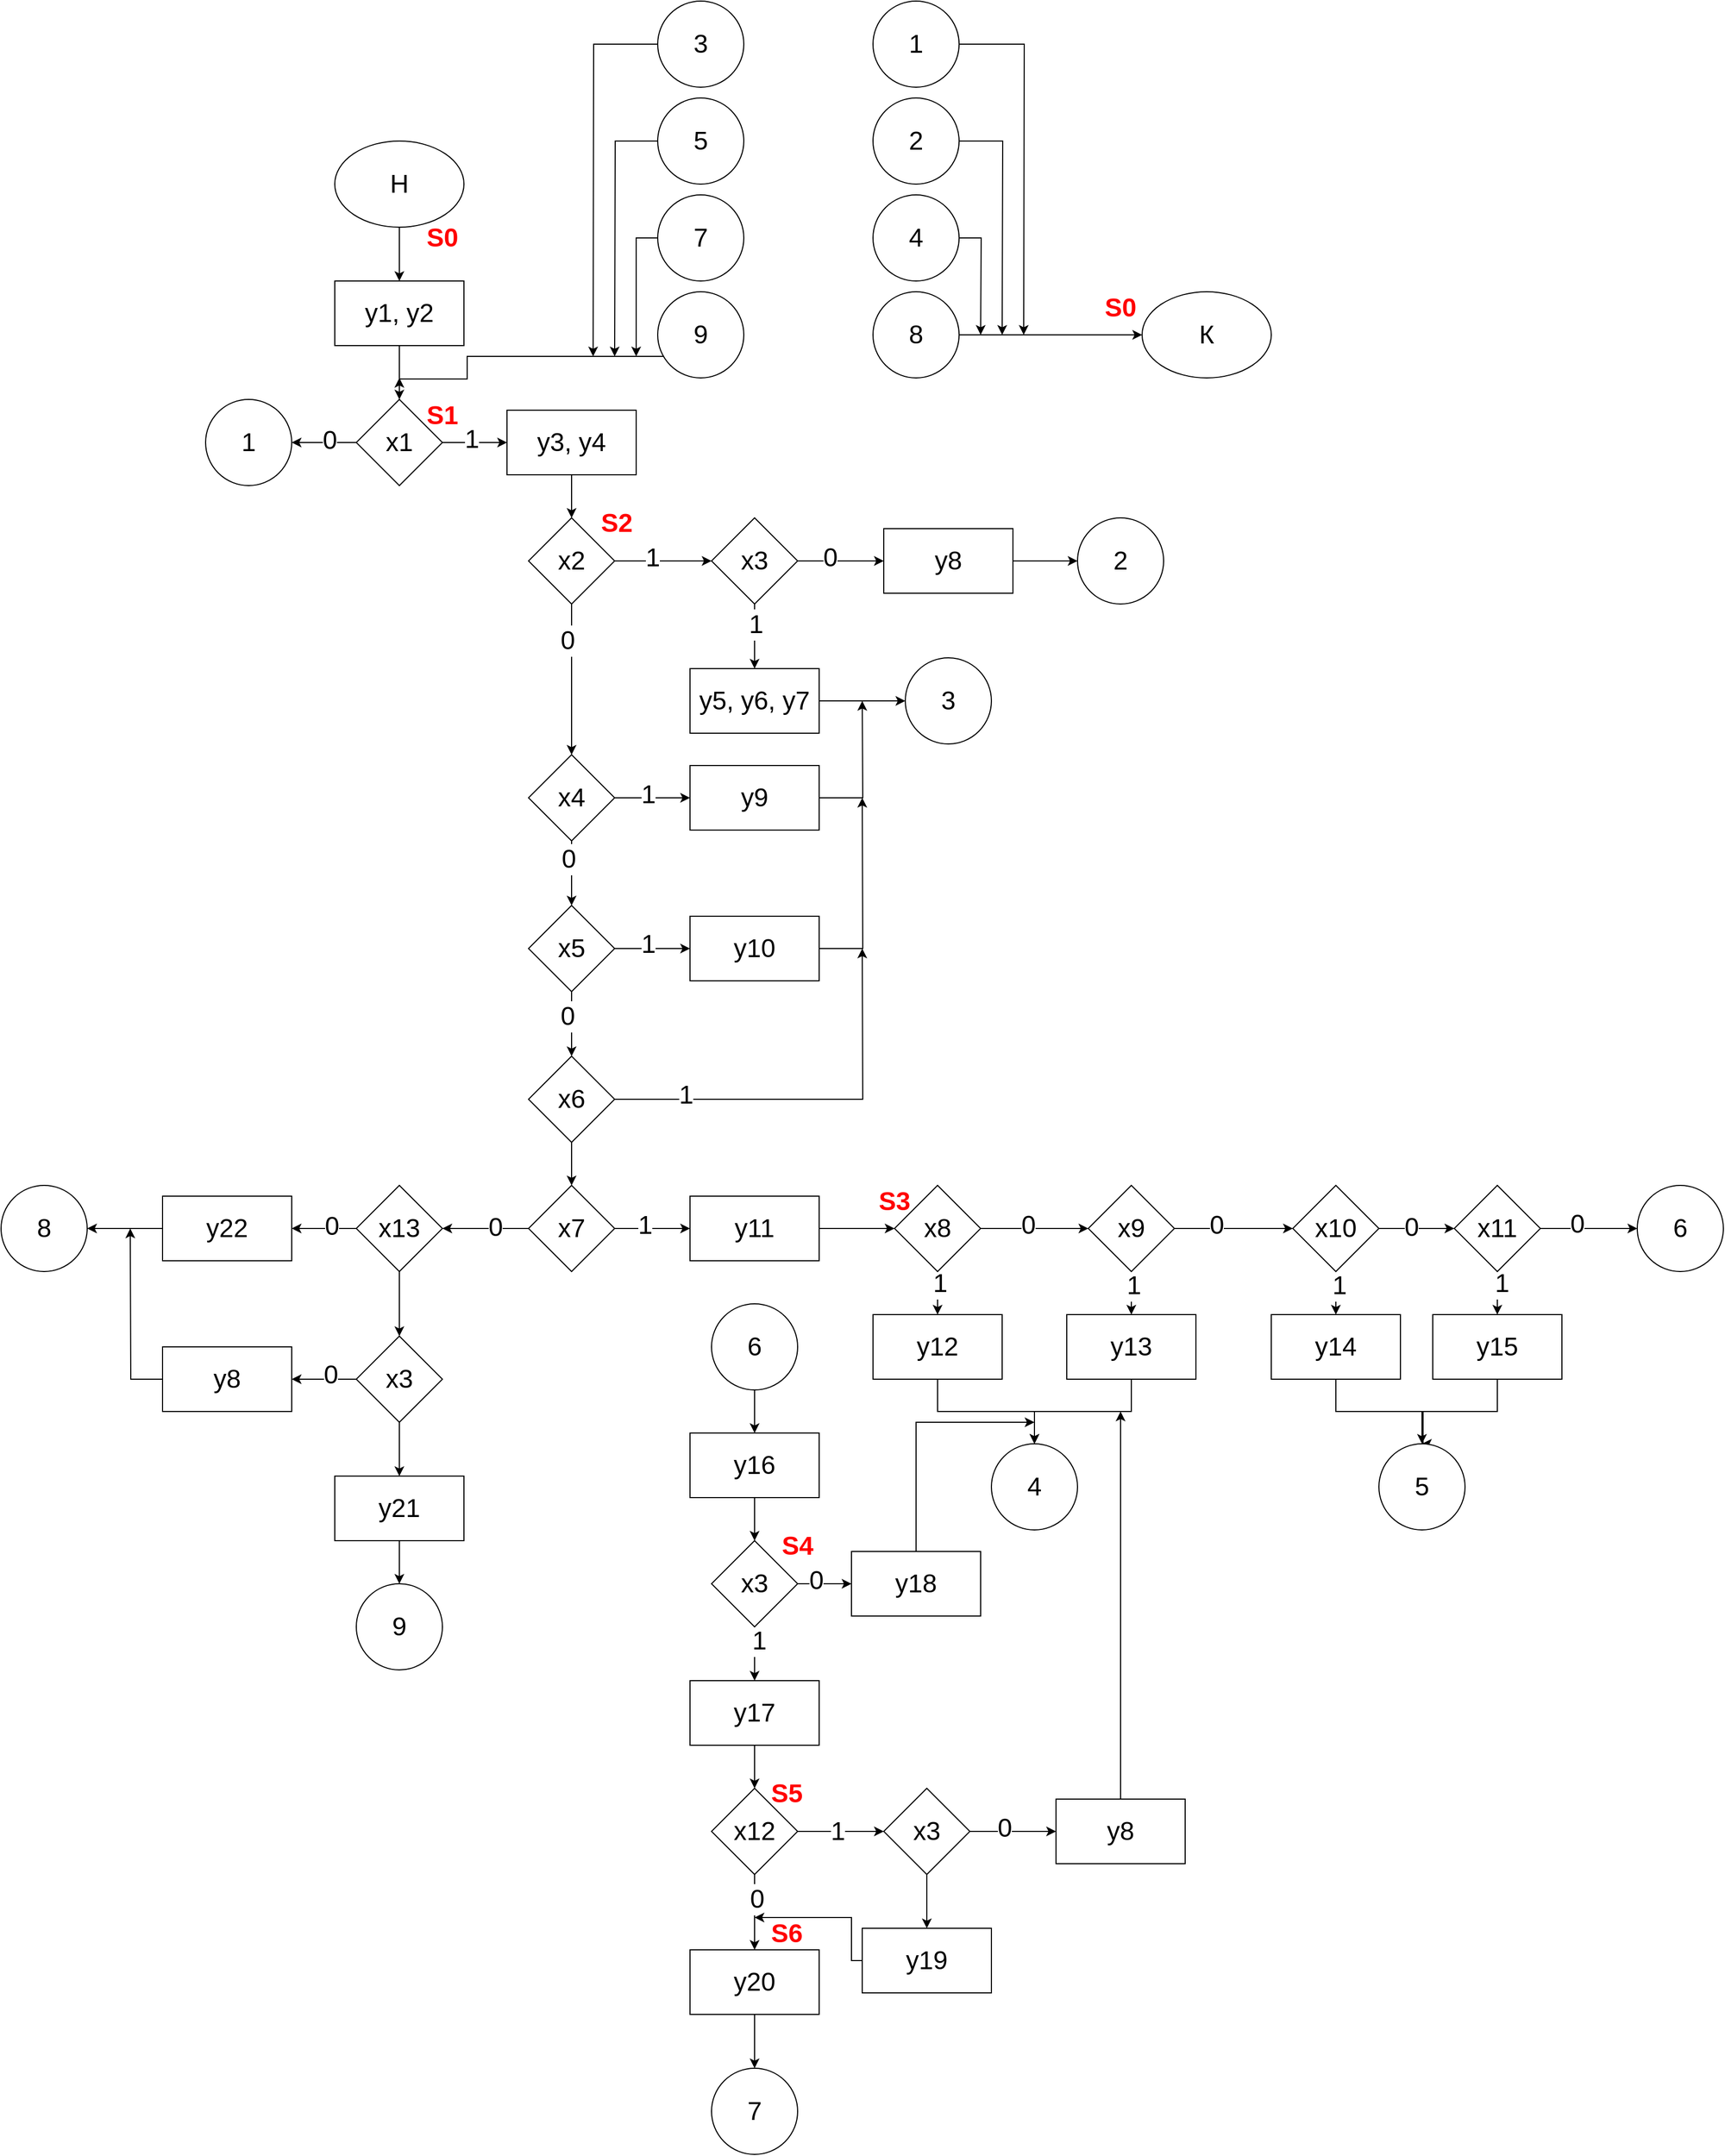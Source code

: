<mxfile version="24.3.0" type="device">
  <diagram name="Страница — 1" id="KhinYH2sL0i6odEB5fwl">
    <mxGraphModel dx="2062" dy="1902" grid="1" gridSize="10" guides="1" tooltips="1" connect="1" arrows="1" fold="1" page="1" pageScale="1" pageWidth="827" pageHeight="1169" math="0" shadow="0">
      <root>
        <mxCell id="0" />
        <mxCell id="1" parent="0" />
        <mxCell id="YJyw7X2XZXAhDAbzFkZ1-4" style="edgeStyle=orthogonalEdgeStyle;rounded=0;orthogonalLoop=1;jettySize=auto;html=1;entryX=0.5;entryY=0;entryDx=0;entryDy=0;fontSize=24;fontStyle=0" edge="1" parent="1" source="YJyw7X2XZXAhDAbzFkZ1-2" target="YJyw7X2XZXAhDAbzFkZ1-3">
          <mxGeometry relative="1" as="geometry" />
        </mxCell>
        <mxCell id="YJyw7X2XZXAhDAbzFkZ1-2" value="Н" style="ellipse;whiteSpace=wrap;html=1;fontSize=24;fontStyle=0" vertex="1" parent="1">
          <mxGeometry x="190" y="110" width="120" height="80" as="geometry" />
        </mxCell>
        <mxCell id="YJyw7X2XZXAhDAbzFkZ1-6" style="edgeStyle=orthogonalEdgeStyle;rounded=0;orthogonalLoop=1;jettySize=auto;html=1;entryX=0.5;entryY=0;entryDx=0;entryDy=0;fontSize=24;fontStyle=0" edge="1" parent="1" source="YJyw7X2XZXAhDAbzFkZ1-3" target="YJyw7X2XZXAhDAbzFkZ1-5">
          <mxGeometry relative="1" as="geometry" />
        </mxCell>
        <mxCell id="YJyw7X2XZXAhDAbzFkZ1-3" value="y1, y2" style="rounded=0;whiteSpace=wrap;html=1;fontSize=24;fontStyle=0" vertex="1" parent="1">
          <mxGeometry x="190" y="240" width="120" height="60" as="geometry" />
        </mxCell>
        <mxCell id="YJyw7X2XZXAhDAbzFkZ1-7" style="edgeStyle=orthogonalEdgeStyle;rounded=0;orthogonalLoop=1;jettySize=auto;html=1;fontSize=24;fontStyle=0" edge="1" parent="1" source="YJyw7X2XZXAhDAbzFkZ1-5">
          <mxGeometry relative="1" as="geometry">
            <mxPoint x="150" y="390" as="targetPoint" />
          </mxGeometry>
        </mxCell>
        <mxCell id="YJyw7X2XZXAhDAbzFkZ1-11" value="0" style="edgeLabel;html=1;align=center;verticalAlign=middle;resizable=0;points=[];fontSize=24;fontStyle=0" vertex="1" connectable="0" parent="YJyw7X2XZXAhDAbzFkZ1-7">
          <mxGeometry x="-0.167" y="-2" relative="1" as="geometry">
            <mxPoint as="offset" />
          </mxGeometry>
        </mxCell>
        <mxCell id="YJyw7X2XZXAhDAbzFkZ1-9" style="edgeStyle=orthogonalEdgeStyle;rounded=0;orthogonalLoop=1;jettySize=auto;html=1;fontSize=24;fontStyle=0" edge="1" parent="1" source="YJyw7X2XZXAhDAbzFkZ1-5">
          <mxGeometry relative="1" as="geometry">
            <mxPoint x="350" y="390" as="targetPoint" />
          </mxGeometry>
        </mxCell>
        <mxCell id="YJyw7X2XZXAhDAbzFkZ1-10" value="1" style="edgeLabel;html=1;align=center;verticalAlign=middle;resizable=0;points=[];fontSize=24;fontStyle=0" vertex="1" connectable="0" parent="YJyw7X2XZXAhDAbzFkZ1-9">
          <mxGeometry x="-0.114" y="3" relative="1" as="geometry">
            <mxPoint as="offset" />
          </mxGeometry>
        </mxCell>
        <mxCell id="YJyw7X2XZXAhDAbzFkZ1-5" value="x1" style="rhombus;whiteSpace=wrap;html=1;fontSize=24;fontStyle=0" vertex="1" parent="1">
          <mxGeometry x="210" y="350" width="80" height="80" as="geometry" />
        </mxCell>
        <mxCell id="YJyw7X2XZXAhDAbzFkZ1-8" value="1" style="ellipse;whiteSpace=wrap;html=1;aspect=fixed;fontSize=24;fontStyle=0" vertex="1" parent="1">
          <mxGeometry x="70" y="350" width="80" height="80" as="geometry" />
        </mxCell>
        <mxCell id="YJyw7X2XZXAhDAbzFkZ1-14" style="edgeStyle=orthogonalEdgeStyle;rounded=0;orthogonalLoop=1;jettySize=auto;html=1;entryX=0.5;entryY=0;entryDx=0;entryDy=0;fontSize=24;fontStyle=0" edge="1" parent="1" source="YJyw7X2XZXAhDAbzFkZ1-12" target="YJyw7X2XZXAhDAbzFkZ1-13">
          <mxGeometry relative="1" as="geometry" />
        </mxCell>
        <mxCell id="YJyw7X2XZXAhDAbzFkZ1-12" value="y3, y4" style="rounded=0;whiteSpace=wrap;html=1;fontSize=24;fontStyle=0" vertex="1" parent="1">
          <mxGeometry x="350" y="360" width="120" height="60" as="geometry" />
        </mxCell>
        <mxCell id="YJyw7X2XZXAhDAbzFkZ1-15" style="edgeStyle=orthogonalEdgeStyle;rounded=0;orthogonalLoop=1;jettySize=auto;html=1;entryX=0.5;entryY=0;entryDx=0;entryDy=0;fontSize=24;fontStyle=0" edge="1" parent="1" source="YJyw7X2XZXAhDAbzFkZ1-13" target="YJyw7X2XZXAhDAbzFkZ1-31">
          <mxGeometry relative="1" as="geometry">
            <mxPoint x="410" y="670" as="targetPoint" />
          </mxGeometry>
        </mxCell>
        <mxCell id="YJyw7X2XZXAhDAbzFkZ1-20" value="0" style="edgeLabel;html=1;align=center;verticalAlign=middle;resizable=0;points=[];fontSize=24;fontStyle=0" vertex="1" connectable="0" parent="YJyw7X2XZXAhDAbzFkZ1-15">
          <mxGeometry x="-0.513" y="-4" relative="1" as="geometry">
            <mxPoint as="offset" />
          </mxGeometry>
        </mxCell>
        <mxCell id="YJyw7X2XZXAhDAbzFkZ1-16" style="edgeStyle=orthogonalEdgeStyle;rounded=0;orthogonalLoop=1;jettySize=auto;html=1;fontSize=24;fontStyle=0" edge="1" parent="1" source="YJyw7X2XZXAhDAbzFkZ1-13">
          <mxGeometry relative="1" as="geometry">
            <mxPoint x="540" y="500" as="targetPoint" />
          </mxGeometry>
        </mxCell>
        <mxCell id="YJyw7X2XZXAhDAbzFkZ1-19" value="1" style="edgeLabel;html=1;align=center;verticalAlign=middle;resizable=0;points=[];fontSize=24;fontStyle=0" vertex="1" connectable="0" parent="YJyw7X2XZXAhDAbzFkZ1-16">
          <mxGeometry x="-0.231" y="3" relative="1" as="geometry">
            <mxPoint as="offset" />
          </mxGeometry>
        </mxCell>
        <mxCell id="YJyw7X2XZXAhDAbzFkZ1-13" value="x2" style="rhombus;whiteSpace=wrap;html=1;fontSize=24;fontStyle=0" vertex="1" parent="1">
          <mxGeometry x="370" y="460" width="80" height="80" as="geometry" />
        </mxCell>
        <mxCell id="YJyw7X2XZXAhDAbzFkZ1-18" style="edgeStyle=orthogonalEdgeStyle;rounded=0;orthogonalLoop=1;jettySize=auto;html=1;fontSize=24;fontStyle=0" edge="1" parent="1" source="YJyw7X2XZXAhDAbzFkZ1-17">
          <mxGeometry relative="1" as="geometry">
            <mxPoint x="700" y="500" as="targetPoint" />
          </mxGeometry>
        </mxCell>
        <mxCell id="YJyw7X2XZXAhDAbzFkZ1-21" value="0" style="edgeLabel;html=1;align=center;verticalAlign=middle;resizable=0;points=[];fontSize=24;fontStyle=0" vertex="1" connectable="0" parent="YJyw7X2XZXAhDAbzFkZ1-18">
          <mxGeometry x="-0.26" y="3" relative="1" as="geometry">
            <mxPoint as="offset" />
          </mxGeometry>
        </mxCell>
        <mxCell id="YJyw7X2XZXAhDAbzFkZ1-25" style="edgeStyle=orthogonalEdgeStyle;rounded=0;orthogonalLoop=1;jettySize=auto;html=1;fontSize=24;fontStyle=0" edge="1" parent="1" source="YJyw7X2XZXAhDAbzFkZ1-17">
          <mxGeometry relative="1" as="geometry">
            <mxPoint x="580" y="600" as="targetPoint" />
          </mxGeometry>
        </mxCell>
        <mxCell id="YJyw7X2XZXAhDAbzFkZ1-26" value="1" style="edgeLabel;html=1;align=center;verticalAlign=middle;resizable=0;points=[];fontSize=24;fontStyle=0" vertex="1" connectable="0" parent="YJyw7X2XZXAhDAbzFkZ1-25">
          <mxGeometry x="-0.385" y="1" relative="1" as="geometry">
            <mxPoint as="offset" />
          </mxGeometry>
        </mxCell>
        <mxCell id="YJyw7X2XZXAhDAbzFkZ1-17" value="x3" style="rhombus;whiteSpace=wrap;html=1;fontSize=24;fontStyle=0" vertex="1" parent="1">
          <mxGeometry x="540" y="460" width="80" height="80" as="geometry" />
        </mxCell>
        <mxCell id="YJyw7X2XZXAhDAbzFkZ1-28" style="edgeStyle=orthogonalEdgeStyle;rounded=0;orthogonalLoop=1;jettySize=auto;html=1;entryX=0;entryY=0.5;entryDx=0;entryDy=0;fontSize=24;fontStyle=0" edge="1" parent="1" source="YJyw7X2XZXAhDAbzFkZ1-22" target="YJyw7X2XZXAhDAbzFkZ1-24">
          <mxGeometry relative="1" as="geometry" />
        </mxCell>
        <mxCell id="YJyw7X2XZXAhDAbzFkZ1-22" value="y8" style="rounded=0;whiteSpace=wrap;html=1;fontSize=24;fontStyle=0" vertex="1" parent="1">
          <mxGeometry x="700" y="470" width="120" height="60" as="geometry" />
        </mxCell>
        <mxCell id="YJyw7X2XZXAhDAbzFkZ1-24" value="2" style="ellipse;whiteSpace=wrap;html=1;aspect=fixed;fontSize=24;fontStyle=0" vertex="1" parent="1">
          <mxGeometry x="880" y="460" width="80" height="80" as="geometry" />
        </mxCell>
        <mxCell id="YJyw7X2XZXAhDAbzFkZ1-29" style="edgeStyle=orthogonalEdgeStyle;rounded=0;orthogonalLoop=1;jettySize=auto;html=1;fontSize=24;fontStyle=0" edge="1" parent="1" source="YJyw7X2XZXAhDAbzFkZ1-27">
          <mxGeometry relative="1" as="geometry">
            <mxPoint x="720" y="630" as="targetPoint" />
          </mxGeometry>
        </mxCell>
        <mxCell id="YJyw7X2XZXAhDAbzFkZ1-27" value="y5, y6, y7" style="rounded=0;whiteSpace=wrap;html=1;fontSize=24;fontStyle=0" vertex="1" parent="1">
          <mxGeometry x="520" y="600" width="120" height="60" as="geometry" />
        </mxCell>
        <mxCell id="YJyw7X2XZXAhDAbzFkZ1-30" value="3" style="ellipse;whiteSpace=wrap;html=1;aspect=fixed;fontSize=24;fontStyle=0" vertex="1" parent="1">
          <mxGeometry x="720" y="590" width="80" height="80" as="geometry" />
        </mxCell>
        <mxCell id="YJyw7X2XZXAhDAbzFkZ1-34" style="edgeStyle=orthogonalEdgeStyle;rounded=0;orthogonalLoop=1;jettySize=auto;html=1;entryX=0;entryY=0.5;entryDx=0;entryDy=0;fontSize=24;fontStyle=0" edge="1" parent="1" source="YJyw7X2XZXAhDAbzFkZ1-31" target="YJyw7X2XZXAhDAbzFkZ1-33">
          <mxGeometry relative="1" as="geometry" />
        </mxCell>
        <mxCell id="YJyw7X2XZXAhDAbzFkZ1-36" value="1" style="edgeLabel;html=1;align=center;verticalAlign=middle;resizable=0;points=[];fontSize=24;fontStyle=0" vertex="1" connectable="0" parent="YJyw7X2XZXAhDAbzFkZ1-34">
          <mxGeometry x="-0.131" y="3" relative="1" as="geometry">
            <mxPoint as="offset" />
          </mxGeometry>
        </mxCell>
        <mxCell id="YJyw7X2XZXAhDAbzFkZ1-37" style="edgeStyle=orthogonalEdgeStyle;rounded=0;orthogonalLoop=1;jettySize=auto;html=1;fontSize=24;fontStyle=0" edge="1" parent="1" source="YJyw7X2XZXAhDAbzFkZ1-31">
          <mxGeometry relative="1" as="geometry">
            <mxPoint x="410" y="820" as="targetPoint" />
          </mxGeometry>
        </mxCell>
        <mxCell id="YJyw7X2XZXAhDAbzFkZ1-38" value="0" style="edgeLabel;html=1;align=center;verticalAlign=middle;resizable=0;points=[];fontSize=24;fontStyle=0" vertex="1" connectable="0" parent="YJyw7X2XZXAhDAbzFkZ1-37">
          <mxGeometry x="-0.434" y="-3" relative="1" as="geometry">
            <mxPoint as="offset" />
          </mxGeometry>
        </mxCell>
        <mxCell id="YJyw7X2XZXAhDAbzFkZ1-31" value="x4" style="rhombus;whiteSpace=wrap;html=1;fontSize=24;fontStyle=0" vertex="1" parent="1">
          <mxGeometry x="370" y="680" width="80" height="80" as="geometry" />
        </mxCell>
        <mxCell id="YJyw7X2XZXAhDAbzFkZ1-35" style="edgeStyle=orthogonalEdgeStyle;rounded=0;orthogonalLoop=1;jettySize=auto;html=1;fontSize=24;fontStyle=0" edge="1" parent="1" source="YJyw7X2XZXAhDAbzFkZ1-33">
          <mxGeometry relative="1" as="geometry">
            <mxPoint x="680" y="630" as="targetPoint" />
          </mxGeometry>
        </mxCell>
        <mxCell id="YJyw7X2XZXAhDAbzFkZ1-33" value="y9" style="rounded=0;whiteSpace=wrap;html=1;fontSize=24;fontStyle=0" vertex="1" parent="1">
          <mxGeometry x="520" y="690" width="120" height="60" as="geometry" />
        </mxCell>
        <mxCell id="YJyw7X2XZXAhDAbzFkZ1-42" style="edgeStyle=orthogonalEdgeStyle;rounded=0;orthogonalLoop=1;jettySize=auto;html=1;entryX=0;entryY=0.5;entryDx=0;entryDy=0;fontSize=24;fontStyle=0" edge="1" parent="1" source="YJyw7X2XZXAhDAbzFkZ1-40" target="YJyw7X2XZXAhDAbzFkZ1-41">
          <mxGeometry relative="1" as="geometry" />
        </mxCell>
        <mxCell id="YJyw7X2XZXAhDAbzFkZ1-45" value="1" style="edgeLabel;html=1;align=center;verticalAlign=middle;resizable=0;points=[];fontSize=24;fontStyle=0" vertex="1" connectable="0" parent="YJyw7X2XZXAhDAbzFkZ1-42">
          <mxGeometry x="-0.131" y="4" relative="1" as="geometry">
            <mxPoint as="offset" />
          </mxGeometry>
        </mxCell>
        <mxCell id="YJyw7X2XZXAhDAbzFkZ1-46" style="edgeStyle=orthogonalEdgeStyle;rounded=0;orthogonalLoop=1;jettySize=auto;html=1;fontSize=24;fontStyle=0" edge="1" parent="1" source="YJyw7X2XZXAhDAbzFkZ1-40">
          <mxGeometry relative="1" as="geometry">
            <mxPoint x="410" y="960" as="targetPoint" />
          </mxGeometry>
        </mxCell>
        <mxCell id="YJyw7X2XZXAhDAbzFkZ1-48" value="0" style="edgeLabel;html=1;align=center;verticalAlign=middle;resizable=0;points=[];fontSize=24;fontStyle=0" vertex="1" connectable="0" parent="YJyw7X2XZXAhDAbzFkZ1-46">
          <mxGeometry x="-0.253" y="-4" relative="1" as="geometry">
            <mxPoint as="offset" />
          </mxGeometry>
        </mxCell>
        <mxCell id="YJyw7X2XZXAhDAbzFkZ1-40" value="x5" style="rhombus;whiteSpace=wrap;html=1;fontSize=24;fontStyle=0" vertex="1" parent="1">
          <mxGeometry x="370" y="820" width="80" height="80" as="geometry" />
        </mxCell>
        <mxCell id="YJyw7X2XZXAhDAbzFkZ1-44" style="edgeStyle=orthogonalEdgeStyle;rounded=0;orthogonalLoop=1;jettySize=auto;html=1;fontSize=24;fontStyle=0" edge="1" parent="1" source="YJyw7X2XZXAhDAbzFkZ1-41">
          <mxGeometry relative="1" as="geometry">
            <mxPoint x="680" y="720" as="targetPoint" />
          </mxGeometry>
        </mxCell>
        <mxCell id="YJyw7X2XZXAhDAbzFkZ1-41" value="y10" style="rounded=0;whiteSpace=wrap;html=1;fontSize=24;fontStyle=0" vertex="1" parent="1">
          <mxGeometry x="520" y="830" width="120" height="60" as="geometry" />
        </mxCell>
        <mxCell id="YJyw7X2XZXAhDAbzFkZ1-49" style="edgeStyle=orthogonalEdgeStyle;rounded=0;orthogonalLoop=1;jettySize=auto;html=1;fontSize=24;fontStyle=0" edge="1" parent="1" source="YJyw7X2XZXAhDAbzFkZ1-47">
          <mxGeometry relative="1" as="geometry">
            <mxPoint x="680" y="860" as="targetPoint" />
          </mxGeometry>
        </mxCell>
        <mxCell id="YJyw7X2XZXAhDAbzFkZ1-50" value="1" style="edgeLabel;html=1;align=center;verticalAlign=middle;resizable=0;points=[];fontSize=24;fontStyle=0" vertex="1" connectable="0" parent="YJyw7X2XZXAhDAbzFkZ1-49">
          <mxGeometry x="-0.647" y="4" relative="1" as="geometry">
            <mxPoint as="offset" />
          </mxGeometry>
        </mxCell>
        <mxCell id="YJyw7X2XZXAhDAbzFkZ1-52" style="edgeStyle=orthogonalEdgeStyle;rounded=0;orthogonalLoop=1;jettySize=auto;html=1;entryX=0.5;entryY=0;entryDx=0;entryDy=0;fontSize=24;fontStyle=0" edge="1" parent="1" source="YJyw7X2XZXAhDAbzFkZ1-47" target="YJyw7X2XZXAhDAbzFkZ1-51">
          <mxGeometry relative="1" as="geometry" />
        </mxCell>
        <mxCell id="YJyw7X2XZXAhDAbzFkZ1-47" value="x6" style="rhombus;whiteSpace=wrap;html=1;fontSize=24;fontStyle=0" vertex="1" parent="1">
          <mxGeometry x="370" y="960" width="80" height="80" as="geometry" />
        </mxCell>
        <mxCell id="YJyw7X2XZXAhDAbzFkZ1-53" style="edgeStyle=orthogonalEdgeStyle;rounded=0;orthogonalLoop=1;jettySize=auto;html=1;entryX=0;entryY=0.5;entryDx=0;entryDy=0;fontSize=24;fontStyle=0" edge="1" parent="1" source="YJyw7X2XZXAhDAbzFkZ1-51" target="YJyw7X2XZXAhDAbzFkZ1-54">
          <mxGeometry relative="1" as="geometry">
            <mxPoint x="510" y="1120" as="targetPoint" />
          </mxGeometry>
        </mxCell>
        <mxCell id="YJyw7X2XZXAhDAbzFkZ1-55" value="1" style="edgeLabel;html=1;align=center;verticalAlign=middle;resizable=0;points=[];fontSize=24;fontStyle=0" vertex="1" connectable="0" parent="YJyw7X2XZXAhDAbzFkZ1-53">
          <mxGeometry x="-0.217" y="3" relative="1" as="geometry">
            <mxPoint as="offset" />
          </mxGeometry>
        </mxCell>
        <mxCell id="YJyw7X2XZXAhDAbzFkZ1-124" style="edgeStyle=orthogonalEdgeStyle;rounded=0;orthogonalLoop=1;jettySize=auto;html=1;fontSize=24;fontStyle=0" edge="1" parent="1" source="YJyw7X2XZXAhDAbzFkZ1-51">
          <mxGeometry relative="1" as="geometry">
            <mxPoint x="290" y="1120" as="targetPoint" />
          </mxGeometry>
        </mxCell>
        <mxCell id="YJyw7X2XZXAhDAbzFkZ1-125" value="0" style="edgeLabel;html=1;align=center;verticalAlign=middle;resizable=0;points=[];fontSize=24;fontStyle=0" vertex="1" connectable="0" parent="YJyw7X2XZXAhDAbzFkZ1-124">
          <mxGeometry x="-0.22" y="-1" relative="1" as="geometry">
            <mxPoint as="offset" />
          </mxGeometry>
        </mxCell>
        <mxCell id="YJyw7X2XZXAhDAbzFkZ1-51" value="x7" style="rhombus;whiteSpace=wrap;html=1;fontSize=24;fontStyle=0" vertex="1" parent="1">
          <mxGeometry x="370" y="1080" width="80" height="80" as="geometry" />
        </mxCell>
        <mxCell id="YJyw7X2XZXAhDAbzFkZ1-59" style="edgeStyle=orthogonalEdgeStyle;rounded=0;orthogonalLoop=1;jettySize=auto;html=1;entryX=0;entryY=0.5;entryDx=0;entryDy=0;fontSize=24;fontStyle=0" edge="1" parent="1" source="YJyw7X2XZXAhDAbzFkZ1-54" target="YJyw7X2XZXAhDAbzFkZ1-58">
          <mxGeometry relative="1" as="geometry" />
        </mxCell>
        <mxCell id="YJyw7X2XZXAhDAbzFkZ1-54" value="y11" style="rounded=0;whiteSpace=wrap;html=1;fontSize=24;fontStyle=0" vertex="1" parent="1">
          <mxGeometry x="520" y="1090" width="120" height="60" as="geometry" />
        </mxCell>
        <mxCell id="YJyw7X2XZXAhDAbzFkZ1-60" style="edgeStyle=orthogonalEdgeStyle;rounded=0;orthogonalLoop=1;jettySize=auto;html=1;fontSize=24;fontStyle=0" edge="1" parent="1" source="YJyw7X2XZXAhDAbzFkZ1-58">
          <mxGeometry relative="1" as="geometry">
            <mxPoint x="890" y="1120" as="targetPoint" />
          </mxGeometry>
        </mxCell>
        <mxCell id="YJyw7X2XZXAhDAbzFkZ1-61" value="0" style="edgeLabel;html=1;align=center;verticalAlign=middle;resizable=0;points=[];fontSize=24;fontStyle=0" vertex="1" connectable="0" parent="YJyw7X2XZXAhDAbzFkZ1-60">
          <mxGeometry x="-0.128" y="3" relative="1" as="geometry">
            <mxPoint as="offset" />
          </mxGeometry>
        </mxCell>
        <mxCell id="YJyw7X2XZXAhDAbzFkZ1-62" style="edgeStyle=orthogonalEdgeStyle;rounded=0;orthogonalLoop=1;jettySize=auto;html=1;fontSize=24;fontStyle=0" edge="1" parent="1" source="YJyw7X2XZXAhDAbzFkZ1-58">
          <mxGeometry relative="1" as="geometry">
            <mxPoint x="750" y="1200" as="targetPoint" />
          </mxGeometry>
        </mxCell>
        <mxCell id="YJyw7X2XZXAhDAbzFkZ1-64" value="1" style="edgeLabel;html=1;align=center;verticalAlign=middle;resizable=0;points=[];fontSize=24;fontStyle=0" vertex="1" connectable="0" parent="YJyw7X2XZXAhDAbzFkZ1-62">
          <mxGeometry x="-0.486" y="2" relative="1" as="geometry">
            <mxPoint as="offset" />
          </mxGeometry>
        </mxCell>
        <mxCell id="YJyw7X2XZXAhDAbzFkZ1-58" value="x8" style="rhombus;whiteSpace=wrap;html=1;fontSize=24;fontStyle=0" vertex="1" parent="1">
          <mxGeometry x="710" y="1080" width="80" height="80" as="geometry" />
        </mxCell>
        <mxCell id="YJyw7X2XZXAhDAbzFkZ1-86" style="edgeStyle=orthogonalEdgeStyle;rounded=0;orthogonalLoop=1;jettySize=auto;html=1;entryX=0.5;entryY=0;entryDx=0;entryDy=0;fontSize=24;fontStyle=0" edge="1" parent="1" source="YJyw7X2XZXAhDAbzFkZ1-63" target="YJyw7X2XZXAhDAbzFkZ1-69">
          <mxGeometry relative="1" as="geometry" />
        </mxCell>
        <mxCell id="YJyw7X2XZXAhDAbzFkZ1-63" value="y12" style="rounded=0;whiteSpace=wrap;html=1;fontSize=24;fontStyle=0" vertex="1" parent="1">
          <mxGeometry x="690" y="1200" width="120" height="60" as="geometry" />
        </mxCell>
        <mxCell id="YJyw7X2XZXAhDAbzFkZ1-68" style="edgeStyle=orthogonalEdgeStyle;rounded=0;orthogonalLoop=1;jettySize=auto;html=1;entryX=0.5;entryY=0;entryDx=0;entryDy=0;fontSize=24;fontStyle=0" edge="1" parent="1" source="YJyw7X2XZXAhDAbzFkZ1-66" target="YJyw7X2XZXAhDAbzFkZ1-67">
          <mxGeometry relative="1" as="geometry" />
        </mxCell>
        <mxCell id="YJyw7X2XZXAhDAbzFkZ1-75" value="1" style="edgeLabel;html=1;align=center;verticalAlign=middle;resizable=0;points=[];fontSize=24;fontStyle=0" vertex="1" connectable="0" parent="YJyw7X2XZXAhDAbzFkZ1-68">
          <mxGeometry x="-0.342" y="2" relative="1" as="geometry">
            <mxPoint as="offset" />
          </mxGeometry>
        </mxCell>
        <mxCell id="YJyw7X2XZXAhDAbzFkZ1-74" style="edgeStyle=orthogonalEdgeStyle;rounded=0;orthogonalLoop=1;jettySize=auto;html=1;fontSize=24;fontStyle=0" edge="1" parent="1" source="YJyw7X2XZXAhDAbzFkZ1-66">
          <mxGeometry relative="1" as="geometry">
            <mxPoint x="1080" y="1120" as="targetPoint" />
          </mxGeometry>
        </mxCell>
        <mxCell id="YJyw7X2XZXAhDAbzFkZ1-76" value="0" style="edgeLabel;html=1;align=center;verticalAlign=middle;resizable=0;points=[];fontSize=24;fontStyle=0" vertex="1" connectable="0" parent="YJyw7X2XZXAhDAbzFkZ1-74">
          <mxGeometry x="-0.291" y="3" relative="1" as="geometry">
            <mxPoint as="offset" />
          </mxGeometry>
        </mxCell>
        <mxCell id="YJyw7X2XZXAhDAbzFkZ1-66" value="x9" style="rhombus;whiteSpace=wrap;html=1;fontSize=24;fontStyle=0" vertex="1" parent="1">
          <mxGeometry x="890" y="1080" width="80" height="80" as="geometry" />
        </mxCell>
        <mxCell id="YJyw7X2XZXAhDAbzFkZ1-71" style="edgeStyle=orthogonalEdgeStyle;rounded=0;orthogonalLoop=1;jettySize=auto;html=1;entryX=0.5;entryY=0;entryDx=0;entryDy=0;fontSize=24;fontStyle=0" edge="1" parent="1" source="YJyw7X2XZXAhDAbzFkZ1-67" target="YJyw7X2XZXAhDAbzFkZ1-69">
          <mxGeometry relative="1" as="geometry" />
        </mxCell>
        <mxCell id="YJyw7X2XZXAhDAbzFkZ1-67" value="y13" style="rounded=0;whiteSpace=wrap;html=1;fontSize=24;fontStyle=0" vertex="1" parent="1">
          <mxGeometry x="870" y="1200" width="120" height="60" as="geometry" />
        </mxCell>
        <mxCell id="YJyw7X2XZXAhDAbzFkZ1-69" value="4" style="ellipse;whiteSpace=wrap;html=1;aspect=fixed;fontSize=24;fontStyle=0" vertex="1" parent="1">
          <mxGeometry x="800" y="1320" width="80" height="80" as="geometry" />
        </mxCell>
        <mxCell id="YJyw7X2XZXAhDAbzFkZ1-79" style="edgeStyle=orthogonalEdgeStyle;rounded=0;orthogonalLoop=1;jettySize=auto;html=1;entryX=0.5;entryY=0;entryDx=0;entryDy=0;fontSize=24;fontStyle=0" edge="1" parent="1" source="YJyw7X2XZXAhDAbzFkZ1-77" target="YJyw7X2XZXAhDAbzFkZ1-78">
          <mxGeometry relative="1" as="geometry" />
        </mxCell>
        <mxCell id="YJyw7X2XZXAhDAbzFkZ1-80" value="1" style="edgeLabel;html=1;align=center;verticalAlign=middle;resizable=0;points=[];fontSize=24;fontStyle=0" vertex="1" connectable="0" parent="YJyw7X2XZXAhDAbzFkZ1-79">
          <mxGeometry x="-0.383" y="3" relative="1" as="geometry">
            <mxPoint as="offset" />
          </mxGeometry>
        </mxCell>
        <mxCell id="YJyw7X2XZXAhDAbzFkZ1-81" style="edgeStyle=orthogonalEdgeStyle;rounded=0;orthogonalLoop=1;jettySize=auto;html=1;fontSize=24;fontStyle=0" edge="1" parent="1" source="YJyw7X2XZXAhDAbzFkZ1-77">
          <mxGeometry relative="1" as="geometry">
            <mxPoint x="1230" y="1120" as="targetPoint" />
          </mxGeometry>
        </mxCell>
        <mxCell id="YJyw7X2XZXAhDAbzFkZ1-83" value="0" style="edgeLabel;html=1;align=center;verticalAlign=middle;resizable=0;points=[];fontSize=24;fontStyle=0" vertex="1" connectable="0" parent="YJyw7X2XZXAhDAbzFkZ1-81">
          <mxGeometry x="-0.158" y="1" relative="1" as="geometry">
            <mxPoint as="offset" />
          </mxGeometry>
        </mxCell>
        <mxCell id="YJyw7X2XZXAhDAbzFkZ1-77" value="x10" style="rhombus;whiteSpace=wrap;html=1;fontSize=24;fontStyle=0" vertex="1" parent="1">
          <mxGeometry x="1080" y="1080" width="80" height="80" as="geometry" />
        </mxCell>
        <mxCell id="YJyw7X2XZXAhDAbzFkZ1-88" style="edgeStyle=orthogonalEdgeStyle;rounded=0;orthogonalLoop=1;jettySize=auto;html=1;entryX=0.5;entryY=0;entryDx=0;entryDy=0;fontSize=24;fontStyle=0" edge="1" parent="1" source="YJyw7X2XZXAhDAbzFkZ1-78" target="YJyw7X2XZXAhDAbzFkZ1-87">
          <mxGeometry relative="1" as="geometry" />
        </mxCell>
        <mxCell id="YJyw7X2XZXAhDAbzFkZ1-78" value="y14" style="rounded=0;whiteSpace=wrap;html=1;fontSize=24;fontStyle=0" vertex="1" parent="1">
          <mxGeometry x="1060" y="1200" width="120" height="60" as="geometry" />
        </mxCell>
        <mxCell id="YJyw7X2XZXAhDAbzFkZ1-84" style="edgeStyle=orthogonalEdgeStyle;rounded=0;orthogonalLoop=1;jettySize=auto;html=1;fontSize=24;fontStyle=0" edge="1" parent="1" source="YJyw7X2XZXAhDAbzFkZ1-82">
          <mxGeometry relative="1" as="geometry">
            <mxPoint x="1270" y="1200.0" as="targetPoint" />
          </mxGeometry>
        </mxCell>
        <mxCell id="YJyw7X2XZXAhDAbzFkZ1-91" value="1" style="edgeLabel;html=1;align=center;verticalAlign=middle;resizable=0;points=[];fontSize=24;fontStyle=0" vertex="1" connectable="0" parent="YJyw7X2XZXAhDAbzFkZ1-84">
          <mxGeometry x="-0.478" y="4" relative="1" as="geometry">
            <mxPoint as="offset" />
          </mxGeometry>
        </mxCell>
        <mxCell id="YJyw7X2XZXAhDAbzFkZ1-90" style="edgeStyle=orthogonalEdgeStyle;rounded=0;orthogonalLoop=1;jettySize=auto;html=1;fontSize=24;fontStyle=0" edge="1" parent="1" source="YJyw7X2XZXAhDAbzFkZ1-82">
          <mxGeometry relative="1" as="geometry">
            <mxPoint x="1400" y="1120" as="targetPoint" />
          </mxGeometry>
        </mxCell>
        <mxCell id="YJyw7X2XZXAhDAbzFkZ1-92" value="0" style="edgeLabel;html=1;align=center;verticalAlign=middle;resizable=0;points=[];fontSize=24;fontStyle=0" vertex="1" connectable="0" parent="YJyw7X2XZXAhDAbzFkZ1-90">
          <mxGeometry x="-0.257" y="4" relative="1" as="geometry">
            <mxPoint as="offset" />
          </mxGeometry>
        </mxCell>
        <mxCell id="YJyw7X2XZXAhDAbzFkZ1-82" value="x11" style="rhombus;whiteSpace=wrap;html=1;fontSize=24;fontStyle=0" vertex="1" parent="1">
          <mxGeometry x="1230" y="1080" width="80" height="80" as="geometry" />
        </mxCell>
        <mxCell id="YJyw7X2XZXAhDAbzFkZ1-89" style="edgeStyle=orthogonalEdgeStyle;rounded=0;orthogonalLoop=1;jettySize=auto;html=1;fontSize=24;fontStyle=0" edge="1" parent="1" source="YJyw7X2XZXAhDAbzFkZ1-85">
          <mxGeometry relative="1" as="geometry">
            <mxPoint x="1200" y="1320.0" as="targetPoint" />
            <Array as="points">
              <mxPoint x="1270" y="1290" />
              <mxPoint x="1201" y="1290" />
              <mxPoint x="1201" y="1320" />
            </Array>
          </mxGeometry>
        </mxCell>
        <mxCell id="YJyw7X2XZXAhDAbzFkZ1-85" value="y15" style="rounded=0;whiteSpace=wrap;html=1;fontSize=24;fontStyle=0" vertex="1" parent="1">
          <mxGeometry x="1210" y="1200" width="120" height="60" as="geometry" />
        </mxCell>
        <mxCell id="YJyw7X2XZXAhDAbzFkZ1-87" value="5" style="ellipse;whiteSpace=wrap;html=1;aspect=fixed;fontSize=24;fontStyle=0" vertex="1" parent="1">
          <mxGeometry x="1160" y="1320" width="80" height="80" as="geometry" />
        </mxCell>
        <mxCell id="YJyw7X2XZXAhDAbzFkZ1-93" value="6" style="ellipse;whiteSpace=wrap;html=1;aspect=fixed;fontSize=24;fontStyle=0" vertex="1" parent="1">
          <mxGeometry x="1400" y="1080" width="80" height="80" as="geometry" />
        </mxCell>
        <mxCell id="YJyw7X2XZXAhDAbzFkZ1-96" style="edgeStyle=orthogonalEdgeStyle;rounded=0;orthogonalLoop=1;jettySize=auto;html=1;entryX=0.5;entryY=0;entryDx=0;entryDy=0;fontSize=24;fontStyle=0" edge="1" parent="1" source="YJyw7X2XZXAhDAbzFkZ1-94" target="YJyw7X2XZXAhDAbzFkZ1-95">
          <mxGeometry relative="1" as="geometry" />
        </mxCell>
        <mxCell id="YJyw7X2XZXAhDAbzFkZ1-94" value="6" style="ellipse;whiteSpace=wrap;html=1;aspect=fixed;fontSize=24;fontStyle=0" vertex="1" parent="1">
          <mxGeometry x="540" y="1190" width="80" height="80" as="geometry" />
        </mxCell>
        <mxCell id="YJyw7X2XZXAhDAbzFkZ1-98" style="edgeStyle=orthogonalEdgeStyle;rounded=0;orthogonalLoop=1;jettySize=auto;html=1;entryX=0.5;entryY=0;entryDx=0;entryDy=0;fontSize=24;fontStyle=0" edge="1" parent="1" source="YJyw7X2XZXAhDAbzFkZ1-95" target="YJyw7X2XZXAhDAbzFkZ1-97">
          <mxGeometry relative="1" as="geometry" />
        </mxCell>
        <mxCell id="YJyw7X2XZXAhDAbzFkZ1-95" value="y16" style="rounded=0;whiteSpace=wrap;html=1;fontSize=24;fontStyle=0" vertex="1" parent="1">
          <mxGeometry x="520" y="1310" width="120" height="60" as="geometry" />
        </mxCell>
        <mxCell id="YJyw7X2XZXAhDAbzFkZ1-99" style="edgeStyle=orthogonalEdgeStyle;rounded=0;orthogonalLoop=1;jettySize=auto;html=1;fontSize=24;fontStyle=0" edge="1" parent="1" source="YJyw7X2XZXAhDAbzFkZ1-97">
          <mxGeometry relative="1" as="geometry">
            <mxPoint x="670" y="1450" as="targetPoint" />
          </mxGeometry>
        </mxCell>
        <mxCell id="YJyw7X2XZXAhDAbzFkZ1-101" value="0" style="edgeLabel;html=1;align=center;verticalAlign=middle;resizable=0;points=[];fontSize=24;fontStyle=0" vertex="1" connectable="0" parent="YJyw7X2XZXAhDAbzFkZ1-99">
          <mxGeometry x="-0.335" y="3" relative="1" as="geometry">
            <mxPoint as="offset" />
          </mxGeometry>
        </mxCell>
        <mxCell id="YJyw7X2XZXAhDAbzFkZ1-104" style="edgeStyle=orthogonalEdgeStyle;rounded=0;orthogonalLoop=1;jettySize=auto;html=1;fontSize=24;fontStyle=0" edge="1" parent="1" source="YJyw7X2XZXAhDAbzFkZ1-97">
          <mxGeometry relative="1" as="geometry">
            <mxPoint x="580" y="1540" as="targetPoint" />
          </mxGeometry>
        </mxCell>
        <mxCell id="YJyw7X2XZXAhDAbzFkZ1-105" value="1" style="edgeLabel;html=1;align=center;verticalAlign=middle;resizable=0;points=[];fontSize=24;fontStyle=0" vertex="1" connectable="0" parent="YJyw7X2XZXAhDAbzFkZ1-104">
          <mxGeometry x="-0.485" y="4" relative="1" as="geometry">
            <mxPoint as="offset" />
          </mxGeometry>
        </mxCell>
        <mxCell id="YJyw7X2XZXAhDAbzFkZ1-97" value="x3" style="rhombus;whiteSpace=wrap;html=1;fontSize=24;fontStyle=0" vertex="1" parent="1">
          <mxGeometry x="540" y="1410" width="80" height="80" as="geometry" />
        </mxCell>
        <mxCell id="YJyw7X2XZXAhDAbzFkZ1-103" style="edgeStyle=orthogonalEdgeStyle;rounded=0;orthogonalLoop=1;jettySize=auto;html=1;fontSize=24;fontStyle=0" edge="1" parent="1" source="YJyw7X2XZXAhDAbzFkZ1-100">
          <mxGeometry relative="1" as="geometry">
            <mxPoint x="840" y="1300" as="targetPoint" />
            <Array as="points">
              <mxPoint x="730" y="1300" />
            </Array>
          </mxGeometry>
        </mxCell>
        <mxCell id="YJyw7X2XZXAhDAbzFkZ1-100" value="y18" style="rounded=0;whiteSpace=wrap;html=1;fontSize=24;fontStyle=0" vertex="1" parent="1">
          <mxGeometry x="670" y="1420" width="120" height="60" as="geometry" />
        </mxCell>
        <mxCell id="YJyw7X2XZXAhDAbzFkZ1-108" style="edgeStyle=orthogonalEdgeStyle;rounded=0;orthogonalLoop=1;jettySize=auto;html=1;entryX=0.5;entryY=0;entryDx=0;entryDy=0;fontSize=24;fontStyle=0" edge="1" parent="1" source="YJyw7X2XZXAhDAbzFkZ1-106" target="YJyw7X2XZXAhDAbzFkZ1-107">
          <mxGeometry relative="1" as="geometry" />
        </mxCell>
        <mxCell id="YJyw7X2XZXAhDAbzFkZ1-106" value="y17" style="rounded=0;whiteSpace=wrap;html=1;fontSize=24;fontStyle=0" vertex="1" parent="1">
          <mxGeometry x="520" y="1540" width="120" height="60" as="geometry" />
        </mxCell>
        <mxCell id="YJyw7X2XZXAhDAbzFkZ1-109" style="edgeStyle=orthogonalEdgeStyle;rounded=0;orthogonalLoop=1;jettySize=auto;html=1;fontSize=24;fontStyle=0" edge="1" parent="1" source="YJyw7X2XZXAhDAbzFkZ1-107">
          <mxGeometry relative="1" as="geometry">
            <mxPoint x="580" y="1790" as="targetPoint" />
          </mxGeometry>
        </mxCell>
        <mxCell id="YJyw7X2XZXAhDAbzFkZ1-110" value="0" style="edgeLabel;html=1;align=center;verticalAlign=middle;resizable=0;points=[];fontSize=24;fontStyle=0" vertex="1" connectable="0" parent="YJyw7X2XZXAhDAbzFkZ1-109">
          <mxGeometry x="-0.348" y="2" relative="1" as="geometry">
            <mxPoint as="offset" />
          </mxGeometry>
        </mxCell>
        <mxCell id="YJyw7X2XZXAhDAbzFkZ1-112" style="edgeStyle=orthogonalEdgeStyle;rounded=0;orthogonalLoop=1;jettySize=auto;html=1;fontSize=24;fontStyle=0" edge="1" parent="1" source="YJyw7X2XZXAhDAbzFkZ1-107">
          <mxGeometry relative="1" as="geometry">
            <mxPoint x="700" y="1680" as="targetPoint" />
          </mxGeometry>
        </mxCell>
        <mxCell id="YJyw7X2XZXAhDAbzFkZ1-113" value="1" style="edgeLabel;html=1;align=center;verticalAlign=middle;resizable=0;points=[];fontSize=24;fontStyle=0" vertex="1" connectable="0" parent="YJyw7X2XZXAhDAbzFkZ1-112">
          <mxGeometry x="-0.086" relative="1" as="geometry">
            <mxPoint as="offset" />
          </mxGeometry>
        </mxCell>
        <mxCell id="YJyw7X2XZXAhDAbzFkZ1-107" value="x12" style="rhombus;whiteSpace=wrap;html=1;fontSize=24;fontStyle=0" vertex="1" parent="1">
          <mxGeometry x="540" y="1640" width="80" height="80" as="geometry" />
        </mxCell>
        <mxCell id="YJyw7X2XZXAhDAbzFkZ1-122" style="edgeStyle=orthogonalEdgeStyle;rounded=0;orthogonalLoop=1;jettySize=auto;html=1;fontSize=24;fontStyle=0" edge="1" parent="1" source="YJyw7X2XZXAhDAbzFkZ1-111">
          <mxGeometry relative="1" as="geometry">
            <mxPoint x="580" y="1900" as="targetPoint" />
          </mxGeometry>
        </mxCell>
        <mxCell id="YJyw7X2XZXAhDAbzFkZ1-111" value="y20" style="rounded=0;whiteSpace=wrap;html=1;fontSize=24;fontStyle=0" vertex="1" parent="1">
          <mxGeometry x="520" y="1790" width="120" height="60" as="geometry" />
        </mxCell>
        <mxCell id="YJyw7X2XZXAhDAbzFkZ1-115" style="edgeStyle=orthogonalEdgeStyle;rounded=0;orthogonalLoop=1;jettySize=auto;html=1;fontSize=24;fontStyle=0" edge="1" parent="1" source="YJyw7X2XZXAhDAbzFkZ1-114">
          <mxGeometry relative="1" as="geometry">
            <mxPoint x="860" y="1680" as="targetPoint" />
          </mxGeometry>
        </mxCell>
        <mxCell id="YJyw7X2XZXAhDAbzFkZ1-116" value="0" style="edgeLabel;html=1;align=center;verticalAlign=middle;resizable=0;points=[];fontSize=24;fontStyle=0" vertex="1" connectable="0" parent="YJyw7X2XZXAhDAbzFkZ1-115">
          <mxGeometry x="-0.21" y="3" relative="1" as="geometry">
            <mxPoint as="offset" />
          </mxGeometry>
        </mxCell>
        <mxCell id="YJyw7X2XZXAhDAbzFkZ1-119" style="edgeStyle=orthogonalEdgeStyle;rounded=0;orthogonalLoop=1;jettySize=auto;html=1;fontSize=24;fontStyle=0" edge="1" parent="1" source="YJyw7X2XZXAhDAbzFkZ1-114">
          <mxGeometry relative="1" as="geometry">
            <mxPoint x="740" y="1770" as="targetPoint" />
          </mxGeometry>
        </mxCell>
        <mxCell id="YJyw7X2XZXAhDAbzFkZ1-114" value="x3" style="rhombus;whiteSpace=wrap;html=1;fontSize=24;fontStyle=0" vertex="1" parent="1">
          <mxGeometry x="700" y="1640" width="80" height="80" as="geometry" />
        </mxCell>
        <mxCell id="YJyw7X2XZXAhDAbzFkZ1-118" style="edgeStyle=orthogonalEdgeStyle;rounded=0;orthogonalLoop=1;jettySize=auto;html=1;fontSize=24;fontStyle=0" edge="1" parent="1" source="YJyw7X2XZXAhDAbzFkZ1-117">
          <mxGeometry relative="1" as="geometry">
            <mxPoint x="920" y="1290" as="targetPoint" />
          </mxGeometry>
        </mxCell>
        <mxCell id="YJyw7X2XZXAhDAbzFkZ1-117" value="y8" style="rounded=0;whiteSpace=wrap;html=1;fontSize=24;fontStyle=0" vertex="1" parent="1">
          <mxGeometry x="860" y="1650" width="120" height="60" as="geometry" />
        </mxCell>
        <mxCell id="YJyw7X2XZXAhDAbzFkZ1-121" style="edgeStyle=orthogonalEdgeStyle;rounded=0;orthogonalLoop=1;jettySize=auto;html=1;fontSize=24;fontStyle=0" edge="1" parent="1" source="YJyw7X2XZXAhDAbzFkZ1-120">
          <mxGeometry relative="1" as="geometry">
            <mxPoint x="580" y="1760" as="targetPoint" />
            <Array as="points">
              <mxPoint x="670" y="1800" />
              <mxPoint x="670" y="1760" />
            </Array>
          </mxGeometry>
        </mxCell>
        <mxCell id="YJyw7X2XZXAhDAbzFkZ1-120" value="y19" style="rounded=0;whiteSpace=wrap;html=1;fontSize=24;fontStyle=0" vertex="1" parent="1">
          <mxGeometry x="680" y="1770" width="120" height="60" as="geometry" />
        </mxCell>
        <mxCell id="YJyw7X2XZXAhDAbzFkZ1-123" value="7" style="ellipse;whiteSpace=wrap;html=1;aspect=fixed;fontSize=24;fontStyle=0" vertex="1" parent="1">
          <mxGeometry x="540" y="1900" width="80" height="80" as="geometry" />
        </mxCell>
        <mxCell id="YJyw7X2XZXAhDAbzFkZ1-129" style="edgeStyle=orthogonalEdgeStyle;rounded=0;orthogonalLoop=1;jettySize=auto;html=1;fontSize=24;fontStyle=0" edge="1" parent="1" source="YJyw7X2XZXAhDAbzFkZ1-126">
          <mxGeometry relative="1" as="geometry">
            <mxPoint x="150" y="1120" as="targetPoint" />
          </mxGeometry>
        </mxCell>
        <mxCell id="YJyw7X2XZXAhDAbzFkZ1-133" value="0" style="edgeLabel;html=1;align=center;verticalAlign=middle;resizable=0;points=[];fontSize=24;fontStyle=0" vertex="1" connectable="0" parent="YJyw7X2XZXAhDAbzFkZ1-129">
          <mxGeometry x="-0.187" y="-2" relative="1" as="geometry">
            <mxPoint x="1" as="offset" />
          </mxGeometry>
        </mxCell>
        <mxCell id="YJyw7X2XZXAhDAbzFkZ1-134" style="edgeStyle=orthogonalEdgeStyle;rounded=0;orthogonalLoop=1;jettySize=auto;html=1;fontSize=24;fontStyle=0" edge="1" parent="1" source="YJyw7X2XZXAhDAbzFkZ1-126">
          <mxGeometry relative="1" as="geometry">
            <mxPoint x="250" y="1220" as="targetPoint" />
          </mxGeometry>
        </mxCell>
        <mxCell id="YJyw7X2XZXAhDAbzFkZ1-126" value="x13" style="rhombus;whiteSpace=wrap;html=1;fontSize=24;fontStyle=0" vertex="1" parent="1">
          <mxGeometry x="210" y="1080" width="80" height="80" as="geometry" />
        </mxCell>
        <mxCell id="YJyw7X2XZXAhDAbzFkZ1-131" style="edgeStyle=orthogonalEdgeStyle;rounded=0;orthogonalLoop=1;jettySize=auto;html=1;fontSize=24;fontStyle=0" edge="1" parent="1" source="YJyw7X2XZXAhDAbzFkZ1-130">
          <mxGeometry relative="1" as="geometry">
            <mxPoint x="-40" y="1120" as="targetPoint" />
          </mxGeometry>
        </mxCell>
        <mxCell id="YJyw7X2XZXAhDAbzFkZ1-130" value="y22" style="rounded=0;whiteSpace=wrap;html=1;fontSize=24;fontStyle=0" vertex="1" parent="1">
          <mxGeometry x="30" y="1090" width="120" height="60" as="geometry" />
        </mxCell>
        <mxCell id="YJyw7X2XZXAhDAbzFkZ1-132" value="8" style="ellipse;whiteSpace=wrap;html=1;aspect=fixed;fontSize=24;fontStyle=0" vertex="1" parent="1">
          <mxGeometry x="-120" y="1080" width="80" height="80" as="geometry" />
        </mxCell>
        <mxCell id="YJyw7X2XZXAhDAbzFkZ1-139" style="edgeStyle=orthogonalEdgeStyle;rounded=0;orthogonalLoop=1;jettySize=auto;html=1;entryX=1;entryY=0.5;entryDx=0;entryDy=0;fontSize=24;fontStyle=0" edge="1" parent="1" source="YJyw7X2XZXAhDAbzFkZ1-135" target="YJyw7X2XZXAhDAbzFkZ1-138">
          <mxGeometry relative="1" as="geometry" />
        </mxCell>
        <mxCell id="YJyw7X2XZXAhDAbzFkZ1-140" value="0" style="edgeLabel;html=1;align=center;verticalAlign=middle;resizable=0;points=[];fontSize=24;fontStyle=0" vertex="1" connectable="0" parent="YJyw7X2XZXAhDAbzFkZ1-139">
          <mxGeometry x="-0.187" y="-4" relative="1" as="geometry">
            <mxPoint as="offset" />
          </mxGeometry>
        </mxCell>
        <mxCell id="YJyw7X2XZXAhDAbzFkZ1-142" style="edgeStyle=orthogonalEdgeStyle;rounded=0;orthogonalLoop=1;jettySize=auto;html=1;fontSize=24;fontStyle=0" edge="1" parent="1" source="YJyw7X2XZXAhDAbzFkZ1-135">
          <mxGeometry relative="1" as="geometry">
            <mxPoint x="250" y="1350" as="targetPoint" />
          </mxGeometry>
        </mxCell>
        <mxCell id="YJyw7X2XZXAhDAbzFkZ1-135" value="x3" style="rhombus;whiteSpace=wrap;html=1;fontSize=24;fontStyle=0" vertex="1" parent="1">
          <mxGeometry x="210" y="1220" width="80" height="80" as="geometry" />
        </mxCell>
        <mxCell id="YJyw7X2XZXAhDAbzFkZ1-141" style="edgeStyle=orthogonalEdgeStyle;rounded=0;orthogonalLoop=1;jettySize=auto;html=1;fontSize=24;fontStyle=0" edge="1" parent="1" source="YJyw7X2XZXAhDAbzFkZ1-138">
          <mxGeometry relative="1" as="geometry">
            <mxPoint y="1120" as="targetPoint" />
          </mxGeometry>
        </mxCell>
        <mxCell id="YJyw7X2XZXAhDAbzFkZ1-138" value="y8" style="rounded=0;whiteSpace=wrap;html=1;fontSize=24;fontStyle=0" vertex="1" parent="1">
          <mxGeometry x="30" y="1230" width="120" height="60" as="geometry" />
        </mxCell>
        <mxCell id="YJyw7X2XZXAhDAbzFkZ1-145" style="edgeStyle=orthogonalEdgeStyle;rounded=0;orthogonalLoop=1;jettySize=auto;html=1;entryX=0.5;entryY=0;entryDx=0;entryDy=0;fontSize=24;fontStyle=0" edge="1" parent="1" source="YJyw7X2XZXAhDAbzFkZ1-143" target="YJyw7X2XZXAhDAbzFkZ1-144">
          <mxGeometry relative="1" as="geometry" />
        </mxCell>
        <mxCell id="YJyw7X2XZXAhDAbzFkZ1-143" value="y21" style="rounded=0;whiteSpace=wrap;html=1;fontSize=24;fontStyle=0" vertex="1" parent="1">
          <mxGeometry x="190" y="1350" width="120" height="60" as="geometry" />
        </mxCell>
        <mxCell id="YJyw7X2XZXAhDAbzFkZ1-144" value="9" style="ellipse;whiteSpace=wrap;html=1;aspect=fixed;fontSize=24;fontStyle=0" vertex="1" parent="1">
          <mxGeometry x="210" y="1450" width="80" height="80" as="geometry" />
        </mxCell>
        <mxCell id="YJyw7X2XZXAhDAbzFkZ1-147" style="edgeStyle=orthogonalEdgeStyle;rounded=0;orthogonalLoop=1;jettySize=auto;html=1;fontSize=24;fontStyle=0" edge="1" parent="1" source="YJyw7X2XZXAhDAbzFkZ1-146">
          <mxGeometry relative="1" as="geometry">
            <mxPoint x="250" y="330" as="targetPoint" />
            <Array as="points">
              <mxPoint x="313" y="310" />
              <mxPoint x="313" y="331" />
            </Array>
          </mxGeometry>
        </mxCell>
        <mxCell id="YJyw7X2XZXAhDAbzFkZ1-146" value="9" style="ellipse;whiteSpace=wrap;html=1;aspect=fixed;fontSize=24;fontStyle=0" vertex="1" parent="1">
          <mxGeometry x="490" y="250" width="80" height="80" as="geometry" />
        </mxCell>
        <mxCell id="YJyw7X2XZXAhDAbzFkZ1-158" style="edgeStyle=orthogonalEdgeStyle;rounded=0;orthogonalLoop=1;jettySize=auto;html=1;fontSize=24;fontStyle=0" edge="1" parent="1" source="YJyw7X2XZXAhDAbzFkZ1-148">
          <mxGeometry relative="1" as="geometry">
            <mxPoint x="430" y="310" as="targetPoint" />
          </mxGeometry>
        </mxCell>
        <mxCell id="YJyw7X2XZXAhDAbzFkZ1-148" value="3" style="ellipse;whiteSpace=wrap;html=1;aspect=fixed;fontSize=24;fontStyle=0" vertex="1" parent="1">
          <mxGeometry x="490" y="-20" width="80" height="80" as="geometry" />
        </mxCell>
        <mxCell id="YJyw7X2XZXAhDAbzFkZ1-157" style="edgeStyle=orthogonalEdgeStyle;rounded=0;orthogonalLoop=1;jettySize=auto;html=1;fontSize=24;fontStyle=0" edge="1" parent="1" source="YJyw7X2XZXAhDAbzFkZ1-151">
          <mxGeometry relative="1" as="geometry">
            <mxPoint x="450" y="310" as="targetPoint" />
          </mxGeometry>
        </mxCell>
        <mxCell id="YJyw7X2XZXAhDAbzFkZ1-151" value="5" style="ellipse;whiteSpace=wrap;html=1;aspect=fixed;fontSize=24;fontStyle=0" vertex="1" parent="1">
          <mxGeometry x="490" y="70" width="80" height="80" as="geometry" />
        </mxCell>
        <mxCell id="YJyw7X2XZXAhDAbzFkZ1-156" style="edgeStyle=orthogonalEdgeStyle;rounded=0;orthogonalLoop=1;jettySize=auto;html=1;fontSize=24;fontStyle=0" edge="1" parent="1" source="YJyw7X2XZXAhDAbzFkZ1-155">
          <mxGeometry relative="1" as="geometry">
            <mxPoint x="470" y="310" as="targetPoint" />
          </mxGeometry>
        </mxCell>
        <mxCell id="YJyw7X2XZXAhDAbzFkZ1-155" value="7" style="ellipse;whiteSpace=wrap;html=1;aspect=fixed;fontSize=24;fontStyle=0" vertex="1" parent="1">
          <mxGeometry x="490" y="160" width="80" height="80" as="geometry" />
        </mxCell>
        <mxCell id="YJyw7X2XZXAhDAbzFkZ1-159" value="К" style="ellipse;whiteSpace=wrap;html=1;fontSize=24;fontStyle=0" vertex="1" parent="1">
          <mxGeometry x="940" y="250" width="120" height="80" as="geometry" />
        </mxCell>
        <mxCell id="YJyw7X2XZXAhDAbzFkZ1-167" style="edgeStyle=orthogonalEdgeStyle;rounded=0;orthogonalLoop=1;jettySize=auto;html=1;fontSize=24;fontStyle=0" edge="1" parent="1" source="YJyw7X2XZXAhDAbzFkZ1-160">
          <mxGeometry relative="1" as="geometry">
            <mxPoint x="830" y="290" as="targetPoint" />
          </mxGeometry>
        </mxCell>
        <mxCell id="YJyw7X2XZXAhDAbzFkZ1-160" value="1" style="ellipse;whiteSpace=wrap;html=1;aspect=fixed;fontSize=24;fontStyle=0" vertex="1" parent="1">
          <mxGeometry x="690" y="-20" width="80" height="80" as="geometry" />
        </mxCell>
        <mxCell id="YJyw7X2XZXAhDAbzFkZ1-166" style="edgeStyle=orthogonalEdgeStyle;rounded=0;orthogonalLoop=1;jettySize=auto;html=1;fontSize=24;fontStyle=0" edge="1" parent="1" source="YJyw7X2XZXAhDAbzFkZ1-161">
          <mxGeometry relative="1" as="geometry">
            <mxPoint x="810" y="290" as="targetPoint" />
          </mxGeometry>
        </mxCell>
        <mxCell id="YJyw7X2XZXAhDAbzFkZ1-161" value="2" style="ellipse;whiteSpace=wrap;html=1;aspect=fixed;fontSize=24;fontStyle=0" vertex="1" parent="1">
          <mxGeometry x="690" y="70" width="80" height="80" as="geometry" />
        </mxCell>
        <mxCell id="YJyw7X2XZXAhDAbzFkZ1-165" style="edgeStyle=orthogonalEdgeStyle;rounded=0;orthogonalLoop=1;jettySize=auto;html=1;fontSize=24;fontStyle=0" edge="1" parent="1" source="YJyw7X2XZXAhDAbzFkZ1-162">
          <mxGeometry relative="1" as="geometry">
            <mxPoint x="790" y="290" as="targetPoint" />
          </mxGeometry>
        </mxCell>
        <mxCell id="YJyw7X2XZXAhDAbzFkZ1-162" value="4" style="ellipse;whiteSpace=wrap;html=1;aspect=fixed;fontSize=24;fontStyle=0" vertex="1" parent="1">
          <mxGeometry x="690" y="160" width="80" height="80" as="geometry" />
        </mxCell>
        <mxCell id="YJyw7X2XZXAhDAbzFkZ1-164" style="edgeStyle=orthogonalEdgeStyle;rounded=0;orthogonalLoop=1;jettySize=auto;html=1;entryX=0;entryY=0.5;entryDx=0;entryDy=0;fontSize=24;fontStyle=0" edge="1" parent="1" source="YJyw7X2XZXAhDAbzFkZ1-163" target="YJyw7X2XZXAhDAbzFkZ1-159">
          <mxGeometry relative="1" as="geometry" />
        </mxCell>
        <mxCell id="YJyw7X2XZXAhDAbzFkZ1-163" value="8" style="ellipse;whiteSpace=wrap;html=1;aspect=fixed;fontSize=24;fontStyle=0" vertex="1" parent="1">
          <mxGeometry x="690" y="250" width="80" height="80" as="geometry" />
        </mxCell>
        <mxCell id="YJyw7X2XZXAhDAbzFkZ1-168" value="S1" style="text;html=1;align=center;verticalAlign=middle;whiteSpace=wrap;rounded=0;fontSize=24;fontStyle=1;fontColor=#FF0000;" vertex="1" parent="1">
          <mxGeometry x="260" y="350" width="60" height="30" as="geometry" />
        </mxCell>
        <mxCell id="YJyw7X2XZXAhDAbzFkZ1-169" value="S0" style="text;html=1;align=center;verticalAlign=middle;whiteSpace=wrap;rounded=0;fontSize=24;fontStyle=1;fontColor=#FF0000;" vertex="1" parent="1">
          <mxGeometry x="260" y="185" width="60" height="30" as="geometry" />
        </mxCell>
        <mxCell id="YJyw7X2XZXAhDAbzFkZ1-170" value="S0" style="text;html=1;align=center;verticalAlign=middle;whiteSpace=wrap;rounded=0;fontSize=24;fontStyle=1;fontColor=#FF0000;" vertex="1" parent="1">
          <mxGeometry x="890" y="250" width="60" height="30" as="geometry" />
        </mxCell>
        <mxCell id="YJyw7X2XZXAhDAbzFkZ1-171" value="S2" style="text;html=1;align=center;verticalAlign=middle;whiteSpace=wrap;rounded=0;fontSize=24;fontStyle=1;fontColor=#FF0000;" vertex="1" parent="1">
          <mxGeometry x="414" y="450" width="76" height="30" as="geometry" />
        </mxCell>
        <mxCell id="YJyw7X2XZXAhDAbzFkZ1-172" value="S3" style="text;html=1;align=center;verticalAlign=middle;whiteSpace=wrap;rounded=0;fontSize=24;fontStyle=1;fontColor=#FF0000;" vertex="1" parent="1">
          <mxGeometry x="680" y="1080" width="60" height="30" as="geometry" />
        </mxCell>
        <mxCell id="YJyw7X2XZXAhDAbzFkZ1-174" value="S4" style="text;html=1;align=center;verticalAlign=middle;whiteSpace=wrap;rounded=0;fontSize=24;fontStyle=1;fontColor=#FF0000;" vertex="1" parent="1">
          <mxGeometry x="590" y="1400" width="60" height="30" as="geometry" />
        </mxCell>
        <mxCell id="YJyw7X2XZXAhDAbzFkZ1-175" value="S5" style="text;html=1;align=center;verticalAlign=middle;whiteSpace=wrap;rounded=0;fontSize=24;fontStyle=1;fontColor=#FF0000;" vertex="1" parent="1">
          <mxGeometry x="580" y="1630" width="60" height="30" as="geometry" />
        </mxCell>
        <mxCell id="YJyw7X2XZXAhDAbzFkZ1-176" value="S6" style="text;html=1;align=center;verticalAlign=middle;whiteSpace=wrap;rounded=0;fontSize=24;fontStyle=1;fontColor=#FF0000;" vertex="1" parent="1">
          <mxGeometry x="580" y="1760" width="60" height="30" as="geometry" />
        </mxCell>
      </root>
    </mxGraphModel>
  </diagram>
</mxfile>
